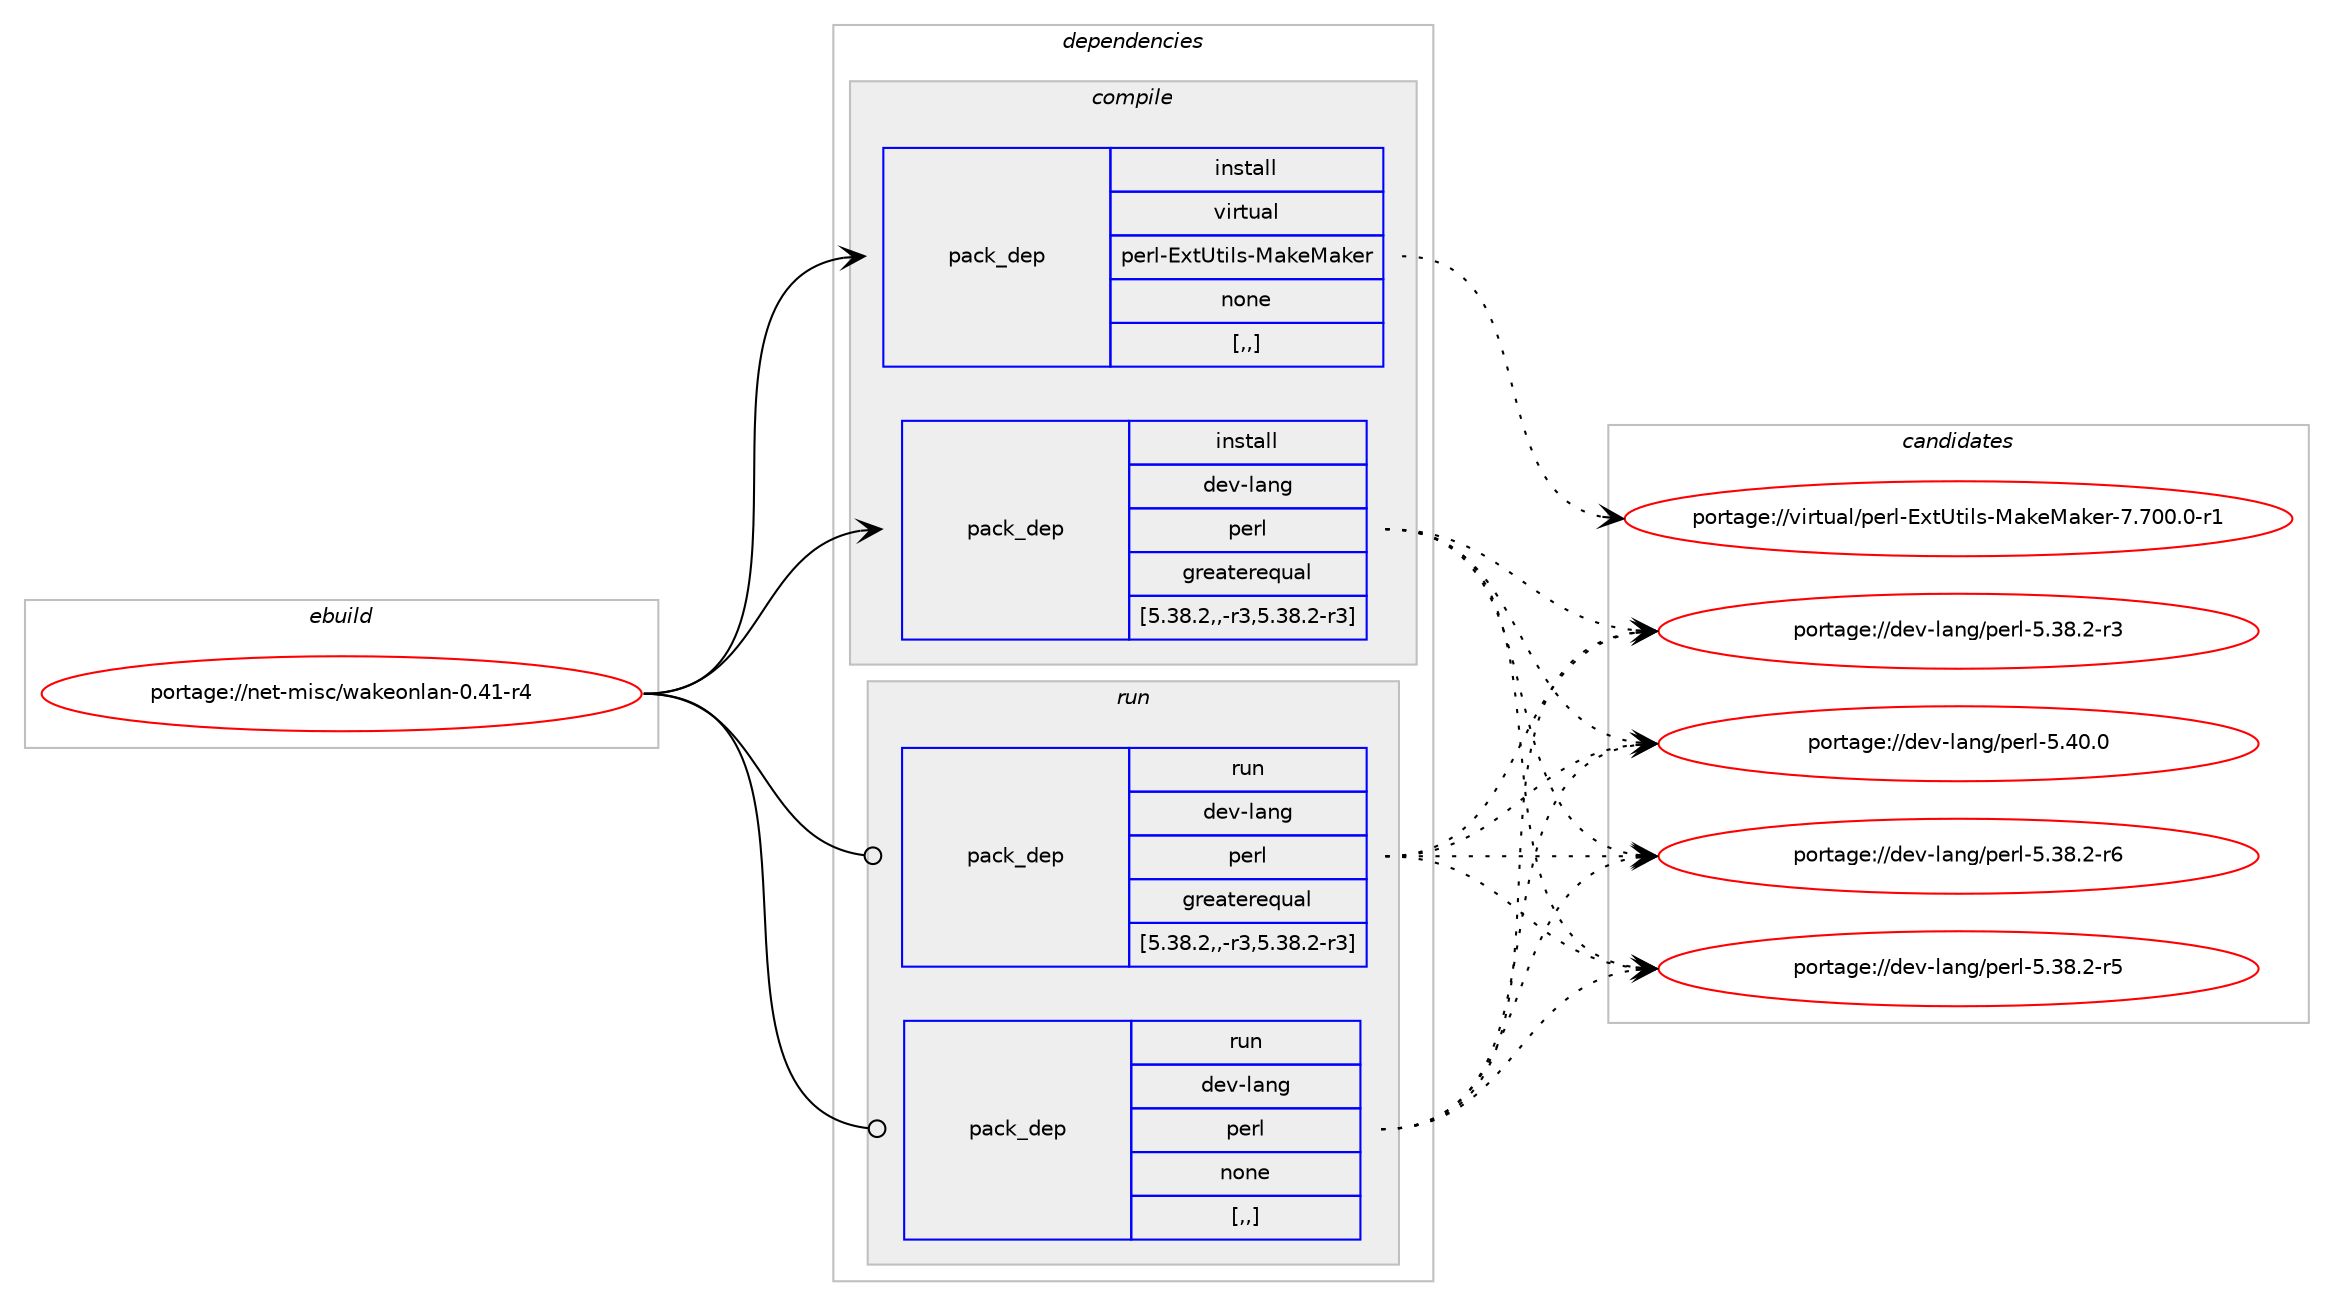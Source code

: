 digraph prolog {

# *************
# Graph options
# *************

newrank=true;
concentrate=true;
compound=true;
graph [rankdir=LR,fontname=Helvetica,fontsize=10,ranksep=1.5];#, ranksep=2.5, nodesep=0.2];
edge  [arrowhead=vee];
node  [fontname=Helvetica,fontsize=10];

# **********
# The ebuild
# **********

subgraph cluster_leftcol {
color=gray;
label=<<i>ebuild</i>>;
id [label="portage://net-misc/wakeonlan-0.41-r4", color=red, width=4, href="../net-misc/wakeonlan-0.41-r4.svg"];
}

# ****************
# The dependencies
# ****************

subgraph cluster_midcol {
color=gray;
label=<<i>dependencies</i>>;
subgraph cluster_compile {
fillcolor="#eeeeee";
style=filled;
label=<<i>compile</i>>;
subgraph pack275225 {
dependency377288 [label=<<TABLE BORDER="0" CELLBORDER="1" CELLSPACING="0" CELLPADDING="4" WIDTH="220"><TR><TD ROWSPAN="6" CELLPADDING="30">pack_dep</TD></TR><TR><TD WIDTH="110">install</TD></TR><TR><TD>dev-lang</TD></TR><TR><TD>perl</TD></TR><TR><TD>greaterequal</TD></TR><TR><TD>[5.38.2,,-r3,5.38.2-r3]</TD></TR></TABLE>>, shape=none, color=blue];
}
id:e -> dependency377288:w [weight=20,style="solid",arrowhead="vee"];
subgraph pack275226 {
dependency377289 [label=<<TABLE BORDER="0" CELLBORDER="1" CELLSPACING="0" CELLPADDING="4" WIDTH="220"><TR><TD ROWSPAN="6" CELLPADDING="30">pack_dep</TD></TR><TR><TD WIDTH="110">install</TD></TR><TR><TD>virtual</TD></TR><TR><TD>perl-ExtUtils-MakeMaker</TD></TR><TR><TD>none</TD></TR><TR><TD>[,,]</TD></TR></TABLE>>, shape=none, color=blue];
}
id:e -> dependency377289:w [weight=20,style="solid",arrowhead="vee"];
}
subgraph cluster_compileandrun {
fillcolor="#eeeeee";
style=filled;
label=<<i>compile and run</i>>;
}
subgraph cluster_run {
fillcolor="#eeeeee";
style=filled;
label=<<i>run</i>>;
subgraph pack275227 {
dependency377290 [label=<<TABLE BORDER="0" CELLBORDER="1" CELLSPACING="0" CELLPADDING="4" WIDTH="220"><TR><TD ROWSPAN="6" CELLPADDING="30">pack_dep</TD></TR><TR><TD WIDTH="110">run</TD></TR><TR><TD>dev-lang</TD></TR><TR><TD>perl</TD></TR><TR><TD>greaterequal</TD></TR><TR><TD>[5.38.2,,-r3,5.38.2-r3]</TD></TR></TABLE>>, shape=none, color=blue];
}
id:e -> dependency377290:w [weight=20,style="solid",arrowhead="odot"];
subgraph pack275228 {
dependency377291 [label=<<TABLE BORDER="0" CELLBORDER="1" CELLSPACING="0" CELLPADDING="4" WIDTH="220"><TR><TD ROWSPAN="6" CELLPADDING="30">pack_dep</TD></TR><TR><TD WIDTH="110">run</TD></TR><TR><TD>dev-lang</TD></TR><TR><TD>perl</TD></TR><TR><TD>none</TD></TR><TR><TD>[,,]</TD></TR></TABLE>>, shape=none, color=blue];
}
id:e -> dependency377291:w [weight=20,style="solid",arrowhead="odot"];
}
}

# **************
# The candidates
# **************

subgraph cluster_choices {
rank=same;
color=gray;
label=<<i>candidates</i>>;

subgraph choice275225 {
color=black;
nodesep=1;
choice10010111845108971101034711210111410845534652484648 [label="portage://dev-lang/perl-5.40.0", color=red, width=4,href="../dev-lang/perl-5.40.0.svg"];
choice100101118451089711010347112101114108455346515646504511454 [label="portage://dev-lang/perl-5.38.2-r6", color=red, width=4,href="../dev-lang/perl-5.38.2-r6.svg"];
choice100101118451089711010347112101114108455346515646504511453 [label="portage://dev-lang/perl-5.38.2-r5", color=red, width=4,href="../dev-lang/perl-5.38.2-r5.svg"];
choice100101118451089711010347112101114108455346515646504511451 [label="portage://dev-lang/perl-5.38.2-r3", color=red, width=4,href="../dev-lang/perl-5.38.2-r3.svg"];
dependency377288:e -> choice10010111845108971101034711210111410845534652484648:w [style=dotted,weight="100"];
dependency377288:e -> choice100101118451089711010347112101114108455346515646504511454:w [style=dotted,weight="100"];
dependency377288:e -> choice100101118451089711010347112101114108455346515646504511453:w [style=dotted,weight="100"];
dependency377288:e -> choice100101118451089711010347112101114108455346515646504511451:w [style=dotted,weight="100"];
}
subgraph choice275226 {
color=black;
nodesep=1;
choice1181051141161179710847112101114108456912011685116105108115457797107101779710710111445554655484846484511449 [label="portage://virtual/perl-ExtUtils-MakeMaker-7.700.0-r1", color=red, width=4,href="../virtual/perl-ExtUtils-MakeMaker-7.700.0-r1.svg"];
dependency377289:e -> choice1181051141161179710847112101114108456912011685116105108115457797107101779710710111445554655484846484511449:w [style=dotted,weight="100"];
}
subgraph choice275227 {
color=black;
nodesep=1;
choice10010111845108971101034711210111410845534652484648 [label="portage://dev-lang/perl-5.40.0", color=red, width=4,href="../dev-lang/perl-5.40.0.svg"];
choice100101118451089711010347112101114108455346515646504511454 [label="portage://dev-lang/perl-5.38.2-r6", color=red, width=4,href="../dev-lang/perl-5.38.2-r6.svg"];
choice100101118451089711010347112101114108455346515646504511453 [label="portage://dev-lang/perl-5.38.2-r5", color=red, width=4,href="../dev-lang/perl-5.38.2-r5.svg"];
choice100101118451089711010347112101114108455346515646504511451 [label="portage://dev-lang/perl-5.38.2-r3", color=red, width=4,href="../dev-lang/perl-5.38.2-r3.svg"];
dependency377290:e -> choice10010111845108971101034711210111410845534652484648:w [style=dotted,weight="100"];
dependency377290:e -> choice100101118451089711010347112101114108455346515646504511454:w [style=dotted,weight="100"];
dependency377290:e -> choice100101118451089711010347112101114108455346515646504511453:w [style=dotted,weight="100"];
dependency377290:e -> choice100101118451089711010347112101114108455346515646504511451:w [style=dotted,weight="100"];
}
subgraph choice275228 {
color=black;
nodesep=1;
choice10010111845108971101034711210111410845534652484648 [label="portage://dev-lang/perl-5.40.0", color=red, width=4,href="../dev-lang/perl-5.40.0.svg"];
choice100101118451089711010347112101114108455346515646504511454 [label="portage://dev-lang/perl-5.38.2-r6", color=red, width=4,href="../dev-lang/perl-5.38.2-r6.svg"];
choice100101118451089711010347112101114108455346515646504511453 [label="portage://dev-lang/perl-5.38.2-r5", color=red, width=4,href="../dev-lang/perl-5.38.2-r5.svg"];
choice100101118451089711010347112101114108455346515646504511451 [label="portage://dev-lang/perl-5.38.2-r3", color=red, width=4,href="../dev-lang/perl-5.38.2-r3.svg"];
dependency377291:e -> choice10010111845108971101034711210111410845534652484648:w [style=dotted,weight="100"];
dependency377291:e -> choice100101118451089711010347112101114108455346515646504511454:w [style=dotted,weight="100"];
dependency377291:e -> choice100101118451089711010347112101114108455346515646504511453:w [style=dotted,weight="100"];
dependency377291:e -> choice100101118451089711010347112101114108455346515646504511451:w [style=dotted,weight="100"];
}
}

}
